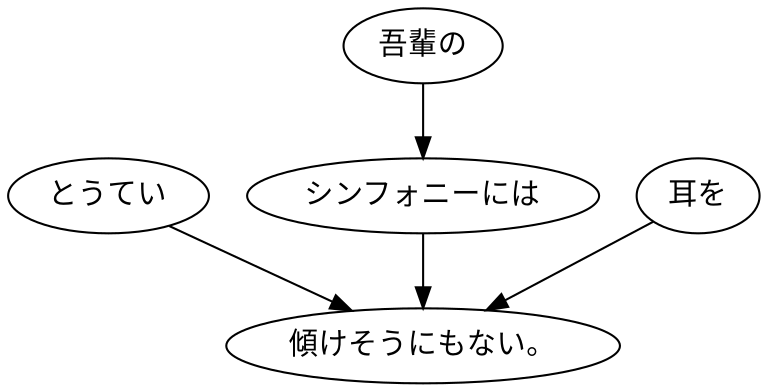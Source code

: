 digraph graph6451 {
	node0 [label="とうてい"];
	node1 [label="吾輩の"];
	node2 [label="シンフォニーには"];
	node3 [label="耳を"];
	node4 [label="傾けそうにもない。"];
	node0 -> node4;
	node1 -> node2;
	node2 -> node4;
	node3 -> node4;
}
